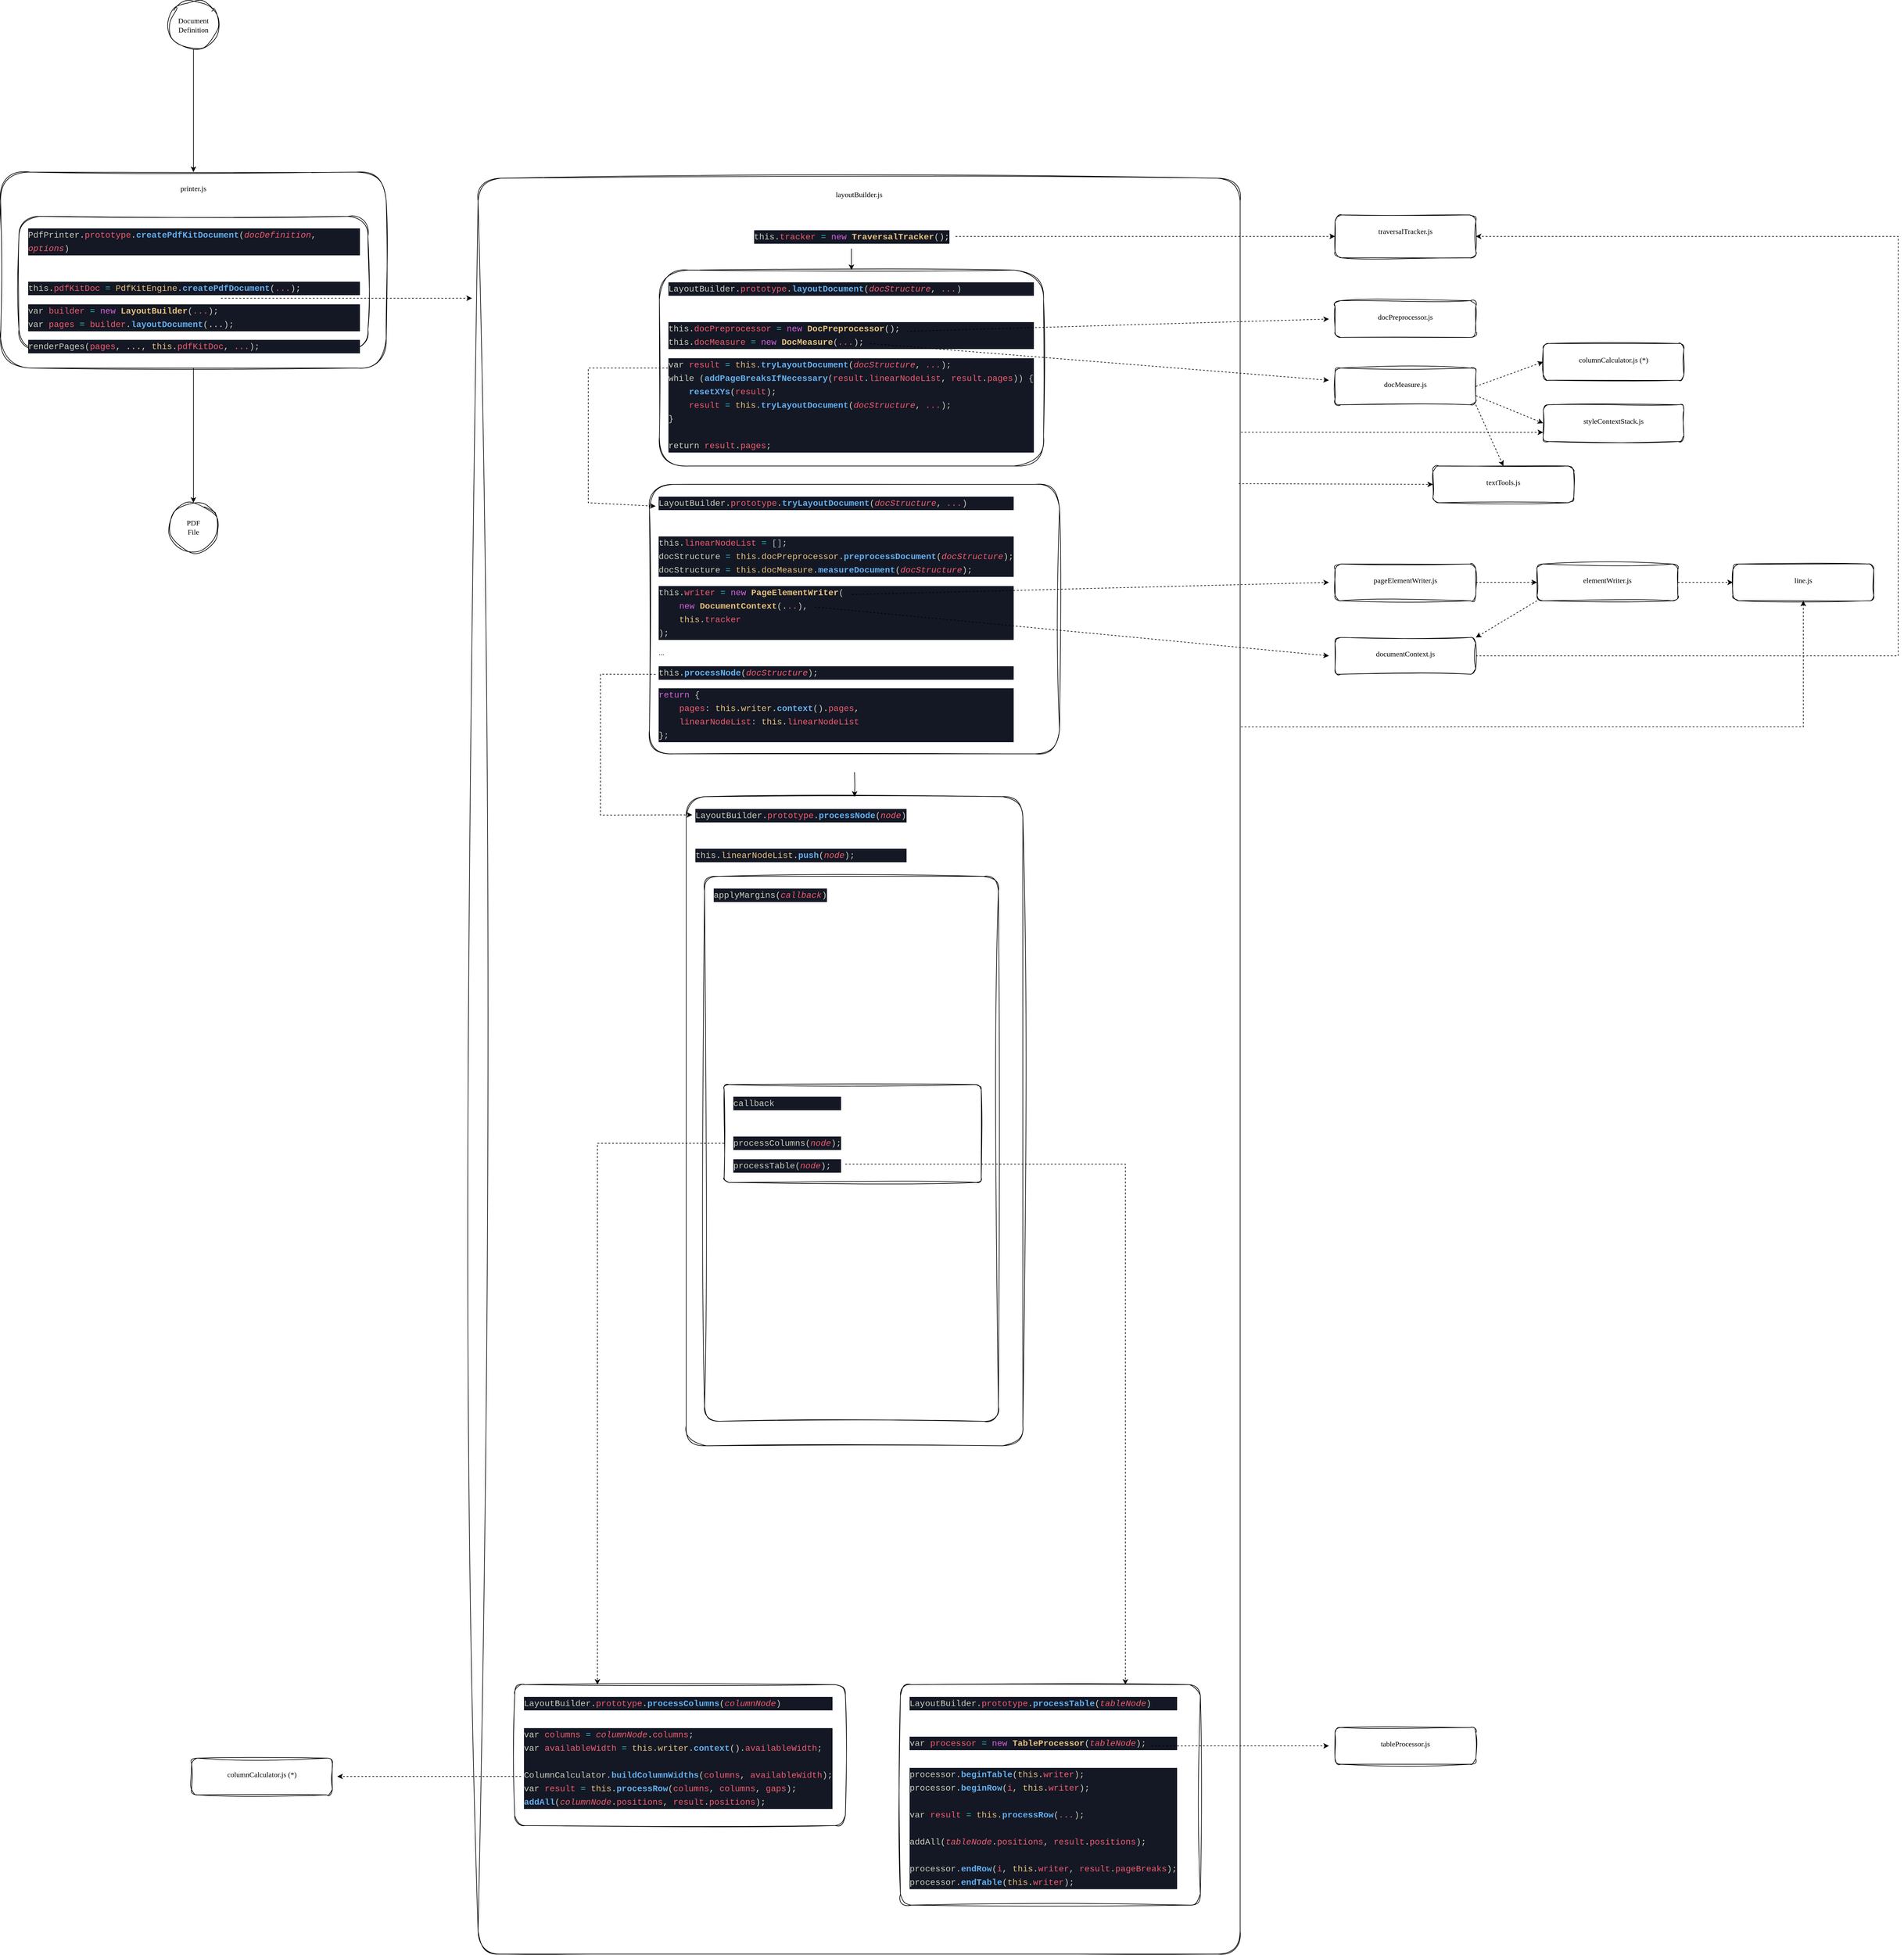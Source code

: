 <mxfile>
    <diagram id="ale4mmEAfaDBNGsSGyDc" name="Control Flow">
        <mxGraphModel dx="1438" dy="1374" grid="0" gridSize="10" guides="1" tooltips="1" connect="1" arrows="1" fold="1" page="0" pageScale="1" pageWidth="850" pageHeight="1100" background="none" math="0" shadow="0">
            <root>
                <object label="" defaultFonts="Lucida Console" id="0">
                    <mxCell/>
                </object>
                <mxCell id="1" parent="0"/>
                <mxCell id="XVa0OCVXgA-f_FIXLsMd-169" style="edgeStyle=orthogonalEdgeStyle;rounded=0;orthogonalLoop=1;jettySize=auto;html=1;exitX=0.5;exitY=1;exitDx=0;exitDy=0;entryX=0.5;entryY=0;entryDx=0;entryDy=0;fontFamily=Lucida Console;fontSize=12;fontColor=default;" parent="1" source="XVa0OCVXgA-f_FIXLsMd-119" target="XVa0OCVXgA-f_FIXLsMd-87" edge="1">
                    <mxGeometry relative="1" as="geometry"/>
                </mxCell>
                <mxCell id="XVa0OCVXgA-f_FIXLsMd-119" value="printer.js" style="whiteSpace=wrap;html=1;rounded=1;shadow=0;glass=0;sketch=1;jiggle=2;curveFitting=1;strokeColor=default;fontFamily=Lucida Console;fontSize=12;fontColor=default;fillColor=none;gradientColor=none;verticalAlign=top;spacing=15;" parent="1" vertex="1">
                    <mxGeometry x="-380" y="10" width="630" height="320" as="geometry"/>
                </mxCell>
                <mxCell id="XVa0OCVXgA-f_FIXLsMd-127" value="layoutBuilder.js" style="whiteSpace=wrap;html=1;rounded=1;shadow=0;glass=0;sketch=1;jiggle=2;curveFitting=1;strokeColor=default;fontFamily=Lucida Console;fontSize=12;fontColor=default;fillColor=none;gradientColor=none;arcSize=3;verticalAlign=top;spacing=15;" parent="1" vertex="1">
                    <mxGeometry x="400" y="20" width="1245" height="2900" as="geometry"/>
                </mxCell>
                <mxCell id="XVa0OCVXgA-f_FIXLsMd-168" style="edgeStyle=orthogonalEdgeStyle;rounded=0;orthogonalLoop=1;jettySize=auto;html=1;entryX=0.5;entryY=0;entryDx=0;entryDy=0;fontFamily=Lucida Console;fontSize=12;fontColor=default;" parent="1" source="XVa0OCVXgA-f_FIXLsMd-82" target="XVa0OCVXgA-f_FIXLsMd-119" edge="1">
                    <mxGeometry relative="1" as="geometry"/>
                </mxCell>
                <mxCell id="XVa0OCVXgA-f_FIXLsMd-82" value="Document&lt;br&gt;Definition" style="ellipse;whiteSpace=wrap;html=1;rounded=1;shadow=0;glass=0;sketch=1;jiggle=2;curveFitting=1;strokeColor=default;fontFamily=Lucida Console;fontSize=12;fontColor=default;fillColor=none;gradientColor=none;" parent="1" vertex="1">
                    <mxGeometry x="-105" y="-270" width="80" height="80" as="geometry"/>
                </mxCell>
                <mxCell id="XVa0OCVXgA-f_FIXLsMd-87" value="PDF&lt;br&gt;File" style="ellipse;whiteSpace=wrap;html=1;rounded=1;shadow=0;glass=0;sketch=1;jiggle=2;curveFitting=1;strokeColor=default;fontFamily=Lucida Console;fontSize=12;fontColor=default;fillColor=none;gradientColor=none;" parent="1" vertex="1">
                    <mxGeometry x="-105" y="550" width="80" height="80" as="geometry"/>
                </mxCell>
                <mxCell id="XVa0OCVXgA-f_FIXLsMd-185" style="edgeStyle=none;shape=connector;rounded=0;orthogonalLoop=1;jettySize=auto;html=1;exitX=0.022;exitY=0.5;exitDx=0;exitDy=0;entryX=0.015;entryY=0.081;entryDx=0;entryDy=0;dashed=1;labelBackgroundColor=default;strokeColor=default;fontFamily=Lucida Console;fontSize=12;fontColor=default;endArrow=classic;entryPerimeter=0;exitPerimeter=0;" parent="1" source="XVa0OCVXgA-f_FIXLsMd-132" target="XVa0OCVXgA-f_FIXLsMd-134" edge="1">
                    <mxGeometry relative="1" as="geometry">
                        <Array as="points">
                            <mxPoint x="580" y="330"/>
                            <mxPoint x="580" y="550"/>
                        </Array>
                    </mxGeometry>
                </mxCell>
                <mxCell id="XVa0OCVXgA-f_FIXLsMd-132" value="&lt;div style=&quot;background-color: rgb(20, 24, 36); font-family: &amp;quot;Cascadia Code PL&amp;quot;, &amp;quot;JetBrains Mono&amp;quot;, Consolas, &amp;quot;Courier New&amp;quot;, monospace, Consolas, &amp;quot;Courier New&amp;quot;, monospace; font-size: 14px; line-height: 22px;&quot;&gt;&lt;span style=&quot;color: rgb(203, 206, 188);&quot;&gt;LayoutBuilder.&lt;span style=&quot;color: #ef596f;&quot;&gt;prototype&lt;/span&gt;.&lt;span style=&quot;color: #61afef;font-weight: bold;&quot;&gt;layoutDocument&lt;/span&gt;(&lt;span style=&quot;color: #ef596f;font-style: italic;&quot;&gt;docStructure&lt;/span&gt;, &lt;/span&gt;&lt;font color=&quot;#ef596f&quot;&gt;&lt;i&gt;...&lt;/i&gt;&lt;/font&gt;&lt;font color=&quot;#cbcebc&quot;&gt;)&lt;/font&gt;&lt;/div&gt;&lt;br&gt;&lt;br&gt;&lt;br&gt;&lt;div style=&quot;color: rgb(203, 206, 188); background-color: rgb(20, 24, 36); font-family: &amp;quot;Cascadia Code PL&amp;quot;, &amp;quot;JetBrains Mono&amp;quot;, Consolas, &amp;quot;Courier New&amp;quot;, monospace, Consolas, &amp;quot;Courier New&amp;quot;, monospace; font-size: 14px; line-height: 22px;&quot;&gt;this.&lt;span style=&quot;color: #ef596f;&quot;&gt;docPreprocessor&lt;/span&gt; &lt;span style=&quot;color: #2bbac5;&quot;&gt;=&lt;/span&gt; &lt;span style=&quot;color: #d55fde;&quot;&gt;new&lt;/span&gt; &lt;span style=&quot;color: #e5c07b;font-weight: bold;&quot;&gt;DocPreprocessor&lt;/span&gt;();&lt;/div&gt;&lt;div style=&quot;background-color: rgb(20, 24, 36); font-family: &amp;quot;Cascadia Code PL&amp;quot;, &amp;quot;JetBrains Mono&amp;quot;, Consolas, &amp;quot;Courier New&amp;quot;, monospace, Consolas, &amp;quot;Courier New&amp;quot;, monospace; font-size: 14px; line-height: 22px;&quot;&gt;&lt;span style=&quot;color: rgb(203, 206, 188);&quot;&gt;this.&lt;span style=&quot;color: #ef596f;&quot;&gt;docMeasure&lt;/span&gt; &lt;span style=&quot;color: #2bbac5;&quot;&gt;=&lt;/span&gt; &lt;span style=&quot;color: #d55fde;&quot;&gt;new&lt;/span&gt; &lt;span style=&quot;color: #e5c07b;font-weight: bold;&quot;&gt;DocMeasure&lt;/span&gt;(&lt;/span&gt;&lt;font color=&quot;#ef596f&quot;&gt;&lt;i&gt;...&lt;/i&gt;&lt;/font&gt;&lt;font color=&quot;#cbcebc&quot;&gt;);&lt;/font&gt;&lt;/div&gt;&lt;br&gt;&lt;div style=&quot;background-color: rgb(20, 24, 36); font-family: &amp;quot;Cascadia Code PL&amp;quot;, &amp;quot;JetBrains Mono&amp;quot;, Consolas, &amp;quot;Courier New&amp;quot;, monospace, Consolas, &amp;quot;Courier New&amp;quot;, monospace; font-size: 14px; line-height: 22px;&quot;&gt;&lt;div style=&quot;&quot;&gt;&lt;font color=&quot;#cbcebc&quot;&gt;var &lt;/font&gt;&lt;span style=&quot;color: rgb(239, 89, 111);&quot;&gt;result&lt;/span&gt; &lt;span style=&quot;color: rgb(43, 186, 197);&quot;&gt;=&lt;/span&gt; &lt;span style=&quot;color: rgb(229, 192, 123);&quot;&gt;this&lt;/span&gt;&lt;font color=&quot;#cbcebc&quot;&gt;.&lt;/font&gt;&lt;span style=&quot;color: rgb(97, 175, 239); font-weight: bold;&quot;&gt;tryLayoutDocument&lt;/span&gt;&lt;font color=&quot;#cbcebc&quot;&gt;(&lt;/font&gt;&lt;span style=&quot;color: rgb(239, 89, 111); font-style: italic;&quot;&gt;docStructure&lt;/span&gt;&lt;font color=&quot;#cbcebc&quot;&gt;, &lt;/font&gt;&lt;font color=&quot;#ef596f&quot;&gt;&lt;i&gt;...&lt;/i&gt;&lt;/font&gt;&lt;font color=&quot;#cbcebc&quot;&gt;);&lt;/font&gt;&lt;/div&gt;&lt;div style=&quot;color: rgb(203, 206, 188);&quot;&gt;&lt;/div&gt;&lt;/div&gt;&lt;div style=&quot;&quot;&gt;&lt;div style=&quot;background-color: rgb(20, 24, 36); font-family: &amp;quot;Cascadia Code PL&amp;quot;, &amp;quot;JetBrains Mono&amp;quot;, Consolas, &amp;quot;Courier New&amp;quot;, monospace, Consolas, &amp;quot;Courier New&amp;quot;, monospace; font-size: 14px; line-height: 22px;&quot;&gt;&lt;div style=&quot;color: rgb(203, 206, 188);&quot;&gt;while (&lt;span style=&quot;color: #61afef;font-weight: bold;&quot;&gt;addPageBreaksIfNecessary&lt;/span&gt;(&lt;span style=&quot;color: #ef596f;&quot;&gt;result&lt;/span&gt;.&lt;span style=&quot;color: #ef596f;&quot;&gt;linearNodeList&lt;/span&gt;, &lt;span style=&quot;color: #ef596f;&quot;&gt;result&lt;/span&gt;.&lt;span style=&quot;color: #ef596f;&quot;&gt;pages&lt;/span&gt;)) {&lt;/div&gt;&lt;div style=&quot;color: rgb(203, 206, 188);&quot;&gt;&amp;nbsp; &amp;nbsp; &lt;span style=&quot;color: #61afef;font-weight: bold;&quot;&gt;resetXYs&lt;/span&gt;(&lt;span style=&quot;color: #ef596f;&quot;&gt;result&lt;/span&gt;);&lt;/div&gt;&lt;div style=&quot;&quot;&gt;&lt;font color=&quot;#cbcebc&quot;&gt;&amp;nbsp; &amp;nbsp; &lt;/font&gt;&lt;span style=&quot;color: rgb(239, 89, 111);&quot;&gt;result&lt;/span&gt; &lt;span style=&quot;color: rgb(43, 186, 197);&quot;&gt;=&lt;/span&gt; &lt;span style=&quot;color: rgb(229, 192, 123);&quot;&gt;this&lt;/span&gt;&lt;font color=&quot;#cbcebc&quot;&gt;.&lt;/font&gt;&lt;span style=&quot;color: rgb(97, 175, 239); font-weight: bold;&quot;&gt;tryLayoutDocument&lt;/span&gt;&lt;font color=&quot;#cbcebc&quot;&gt;(&lt;/font&gt;&lt;span style=&quot;color: rgb(239, 89, 111); font-style: italic;&quot;&gt;docStructure&lt;/span&gt;&lt;font color=&quot;#cbcebc&quot;&gt;, &lt;/font&gt;&lt;font color=&quot;#ef596f&quot;&gt;&lt;i&gt;...&lt;/i&gt;&lt;/font&gt;&lt;font color=&quot;#cbcebc&quot;&gt;);&lt;/font&gt;&lt;/div&gt;&lt;div style=&quot;color: rgb(203, 206, 188);&quot;&gt;}&lt;/div&gt;&lt;div style=&quot;color: rgb(203, 206, 188);&quot;&gt;&lt;br&gt;&lt;/div&gt;&lt;/div&gt;&lt;/div&gt;&lt;div style=&quot;&quot;&gt;&lt;div style=&quot;color: rgb(203, 206, 188); background-color: rgb(20, 24, 36); font-family: &amp;quot;Cascadia Code PL&amp;quot;, &amp;quot;JetBrains Mono&amp;quot;, Consolas, &amp;quot;Courier New&amp;quot;, monospace, Consolas, &amp;quot;Courier New&amp;quot;, monospace; font-size: 14px; line-height: 22px;&quot;&gt;return &lt;span style=&quot;color: #ef596f;&quot;&gt;result&lt;/span&gt;.&lt;span style=&quot;color: #ef596f;&quot;&gt;pages&lt;/span&gt;;&lt;/div&gt;&lt;/div&gt;" style="whiteSpace=wrap;html=1;fontFamily=Lucida Console;fontSize=12;fontColor=default;fillColor=none;gradientColor=none;rounded=1;sketch=1;curveFitting=1;jiggle=2;verticalAlign=top;align=left;spacing=15;" parent="1" vertex="1">
                    <mxGeometry x="696.25" y="170" width="627.5" height="320" as="geometry"/>
                </mxCell>
                <mxCell id="XVa0OCVXgA-f_FIXLsMd-157" style="edgeStyle=orthogonalEdgeStyle;rounded=0;orthogonalLoop=1;jettySize=auto;html=1;exitX=0.5;exitY=1;exitDx=0;exitDy=0;entryX=0.5;entryY=0;entryDx=0;entryDy=0;fontFamily=Lucida Console;fontSize=12;fontColor=default;" parent="1" target="XVa0OCVXgA-f_FIXLsMd-148" edge="1">
                    <mxGeometry relative="1" as="geometry">
                        <mxPoint x="1015.0" y="990" as="sourcePoint"/>
                    </mxGeometry>
                </mxCell>
                <mxCell id="XVa0OCVXgA-f_FIXLsMd-134" value="&lt;div style=&quot;background-color: rgb(20, 24, 36); font-family: &amp;quot;Cascadia Code PL&amp;quot;, &amp;quot;JetBrains Mono&amp;quot;, Consolas, &amp;quot;Courier New&amp;quot;, monospace, Consolas, &amp;quot;Courier New&amp;quot;, monospace; font-size: 14px; line-height: 22px;&quot;&gt;&lt;span style=&quot;color: rgb(203, 206, 188);&quot;&gt;LayoutBuilder.&lt;span style=&quot;color: #ef596f;&quot;&gt;prototype&lt;/span&gt;.&lt;span style=&quot;color: #61afef;font-weight: bold;&quot;&gt;tryLayoutDocument&lt;/span&gt;(&lt;span style=&quot;color: #ef596f;font-style: italic;&quot;&gt;docStructure&lt;/span&gt;, &lt;/span&gt;&lt;font color=&quot;#ef596f&quot;&gt;&lt;i&gt;...&lt;/i&gt;&lt;/font&gt;&lt;font color=&quot;#cbcebc&quot;&gt;)&lt;/font&gt;&lt;/div&gt;&lt;br&gt;&lt;br&gt;&lt;br style=&quot;&quot;&gt;&lt;div style=&quot;color: rgb(203, 206, 188); background-color: rgb(20, 24, 36); font-family: &amp;quot;Cascadia Code PL&amp;quot;, &amp;quot;JetBrains Mono&amp;quot;, Consolas, &amp;quot;Courier New&amp;quot;, monospace, Consolas, &amp;quot;Courier New&amp;quot;, monospace; font-size: 14px; line-height: 22px;&quot;&gt;this.&lt;span style=&quot;color: #ef596f;&quot;&gt;linearNodeList&lt;/span&gt; &lt;span style=&quot;color: #2bbac5;&quot;&gt;=&lt;/span&gt; &lt;span style=&quot;color: #abb2bf;&quot;&gt;[]&lt;/span&gt;;&lt;/div&gt;&lt;div style=&quot;color: rgb(203, 206, 188); background-color: rgb(20, 24, 36); font-family: &amp;quot;Cascadia Code PL&amp;quot;, &amp;quot;JetBrains Mono&amp;quot;, Consolas, &amp;quot;Courier New&amp;quot;, monospace, Consolas, &amp;quot;Courier New&amp;quot;, monospace; font-size: 14px; line-height: 22px;&quot;&gt;&lt;div style=&quot;line-height: 22px;&quot;&gt;docStructure &lt;span style=&quot;color: #2bbac5;&quot;&gt;=&lt;/span&gt; &lt;span style=&quot;color: #e5c07b;&quot;&gt;this&lt;/span&gt;.&lt;span style=&quot;color: #e5c07b;&quot;&gt;docPreprocessor&lt;/span&gt;.&lt;span style=&quot;color: #61afef;font-weight: bold;&quot;&gt;preprocessDocument&lt;/span&gt;(&lt;span style=&quot;color: #ef596f;font-style: italic;&quot;&gt;docStructure&lt;/span&gt;);&lt;/div&gt;&lt;div style=&quot;line-height: 22px;&quot;&gt;&lt;div style=&quot;line-height: 22px;&quot;&gt;docStructure &lt;span style=&quot;color: #2bbac5;&quot;&gt;=&lt;/span&gt; &lt;span style=&quot;color: #e5c07b;&quot;&gt;this&lt;/span&gt;.&lt;span style=&quot;color: #e5c07b;&quot;&gt;docMeasure&lt;/span&gt;.&lt;span style=&quot;color: #61afef;font-weight: bold;&quot;&gt;measureDocument&lt;/span&gt;(&lt;span style=&quot;color: #ef596f;font-style: italic;&quot;&gt;docStructure&lt;/span&gt;);&lt;/div&gt;&lt;/div&gt;&lt;/div&gt;&lt;br style=&quot;&quot;&gt;&lt;div style=&quot;color: rgb(203, 206, 188); background-color: rgb(20, 24, 36); font-family: &amp;quot;Cascadia Code PL&amp;quot;, &amp;quot;JetBrains Mono&amp;quot;, Consolas, &amp;quot;Courier New&amp;quot;, monospace, Consolas, &amp;quot;Courier New&amp;quot;, monospace; font-size: 14px; line-height: 22px;&quot;&gt;&lt;div&gt;this.&lt;span style=&quot;color: #ef596f;&quot;&gt;writer&lt;/span&gt; &lt;span style=&quot;color: #2bbac5;&quot;&gt;=&lt;/span&gt; &lt;span style=&quot;color: #d55fde;&quot;&gt;new&lt;/span&gt; &lt;span style=&quot;color: #e5c07b;font-weight: bold;&quot;&gt;PageElementWriter&lt;/span&gt;(&lt;/div&gt;&lt;div&gt;&lt;span style=&quot;color: rgb(213, 95, 222);&quot;&gt;&amp;nbsp; &amp;nbsp; new&lt;/span&gt; &lt;span style=&quot;color: rgb(229, 192, 123); font-weight: bold;&quot;&gt;DocumentContext&lt;/span&gt;(.&lt;span style=&quot;color: rgb(239, 89, 111);&quot;&gt;..&lt;/span&gt;),&amp;nbsp;&lt;/div&gt;&lt;div&gt;&lt;span style=&quot;color: rgb(229, 192, 123);&quot;&gt;&amp;nbsp; &amp;nbsp; this&lt;/span&gt;.&lt;span style=&quot;color: rgb(239, 89, 111);&quot;&gt;tracker&lt;/span&gt;&lt;/div&gt;&lt;div&gt;);&lt;/div&gt;&lt;/div&gt;&lt;span style=&quot;&quot;&gt;&lt;br&gt;...&lt;/span&gt;&lt;br style=&quot;&quot;&gt;&lt;br style=&quot;&quot;&gt;&lt;div style=&quot;color: rgb(203, 206, 188); background-color: rgb(20, 24, 36); font-family: &amp;quot;Cascadia Code PL&amp;quot;, &amp;quot;JetBrains Mono&amp;quot;, Consolas, &amp;quot;Courier New&amp;quot;, monospace, Consolas, &amp;quot;Courier New&amp;quot;, monospace; font-size: 14px; line-height: 22px;&quot;&gt;this.&lt;span style=&quot;color: #61afef;font-weight: bold;&quot;&gt;processNode&lt;/span&gt;(&lt;span style=&quot;color: #ef596f;font-style: italic;&quot;&gt;docStructure&lt;/span&gt;);&lt;/div&gt;&lt;br&gt;&lt;div style=&quot;color: rgb(203, 206, 188); background-color: rgb(20, 24, 36); font-family: &amp;quot;Cascadia Code PL&amp;quot;, &amp;quot;JetBrains Mono&amp;quot;, Consolas, &amp;quot;Courier New&amp;quot;, monospace, Consolas, &amp;quot;Courier New&amp;quot;, monospace; font-size: 14px; line-height: 22px;&quot;&gt;&lt;span style=&quot;color: #d55fde;&quot;&gt;return&lt;/span&gt; {&amp;nbsp;&lt;/div&gt;&lt;div style=&quot;color: rgb(203, 206, 188); background-color: rgb(20, 24, 36); font-family: &amp;quot;Cascadia Code PL&amp;quot;, &amp;quot;JetBrains Mono&amp;quot;, Consolas, &amp;quot;Courier New&amp;quot;, monospace, Consolas, &amp;quot;Courier New&amp;quot;, monospace; font-size: 14px; line-height: 22px;&quot;&gt;&lt;span style=&quot;color: #ef596f;&quot;&gt;&amp;nbsp; &amp;nbsp; pages&lt;/span&gt;&lt;span style=&quot;color: #abb2bf;&quot;&gt;:&lt;/span&gt; &lt;span style=&quot;color: #e5c07b;&quot;&gt;this&lt;/span&gt;.&lt;span style=&quot;color: #e5c07b;&quot;&gt;writer&lt;/span&gt;.&lt;span style=&quot;color: #61afef;font-weight: bold;&quot;&gt;context&lt;/span&gt;().&lt;span style=&quot;color: #ef596f;&quot;&gt;pages&lt;/span&gt;,&amp;nbsp;&lt;/div&gt;&lt;div style=&quot;color: rgb(203, 206, 188); background-color: rgb(20, 24, 36); font-family: &amp;quot;Cascadia Code PL&amp;quot;, &amp;quot;JetBrains Mono&amp;quot;, Consolas, &amp;quot;Courier New&amp;quot;, monospace, Consolas, &amp;quot;Courier New&amp;quot;, monospace; font-size: 14px; line-height: 22px;&quot;&gt;&lt;span style=&quot;color: #ef596f;&quot;&gt;&amp;nbsp; &amp;nbsp; linearNodeList&lt;/span&gt;&lt;span style=&quot;color: #abb2bf;&quot;&gt;:&lt;/span&gt; &lt;span style=&quot;color: #e5c07b;&quot;&gt;this&lt;/span&gt;.&lt;span style=&quot;color: #ef596f;&quot;&gt;linearNodeList&lt;/span&gt;&amp;nbsp;&lt;/div&gt;&lt;div style=&quot;color: rgb(203, 206, 188); background-color: rgb(20, 24, 36); font-family: &amp;quot;Cascadia Code PL&amp;quot;, &amp;quot;JetBrains Mono&amp;quot;, Consolas, &amp;quot;Courier New&amp;quot;, monospace, Consolas, &amp;quot;Courier New&amp;quot;, monospace; font-size: 14px; line-height: 22px;&quot;&gt;};&lt;/div&gt;" style="whiteSpace=wrap;html=1;fontFamily=Lucida Console;fontSize=12;fontColor=default;fillColor=none;gradientColor=none;rounded=1;sketch=1;curveFitting=1;jiggle=2;arcSize=9;align=left;verticalAlign=top;spacingLeft=0;spacing=15;" parent="1" vertex="1">
                    <mxGeometry x="680" y="520" width="670" height="440" as="geometry"/>
                </mxCell>
                <mxCell id="XVa0OCVXgA-f_FIXLsMd-121" value="&lt;div style=&quot;color: rgb(203, 206, 188); background-color: rgb(20, 24, 36); font-family: &amp;quot;Cascadia Code PL&amp;quot;, &amp;quot;JetBrains Mono&amp;quot;, Consolas, &amp;quot;Courier New&amp;quot;, monospace, Consolas, &amp;quot;Courier New&amp;quot;, monospace; font-size: 14px; line-height: 22px;&quot;&gt;PdfPrinter.&lt;span style=&quot;color: #ef596f;&quot;&gt;prototype&lt;/span&gt;.&lt;span style=&quot;color: #61afef;font-weight: bold;&quot;&gt;createPdfKitDocument&lt;/span&gt;(&lt;span style=&quot;color: #ef596f;font-style: italic;&quot;&gt;docDefinition&lt;/span&gt;, &lt;span style=&quot;color: #ef596f;font-style: italic;&quot;&gt;options&lt;/span&gt;)&lt;/div&gt;&lt;br&gt;&lt;br&gt;&lt;br&gt;&lt;div style=&quot;color: rgb(203, 206, 188); background-color: rgb(20, 24, 36); font-family: &amp;quot;Cascadia Code PL&amp;quot;, &amp;quot;JetBrains Mono&amp;quot;, Consolas, &amp;quot;Courier New&amp;quot;, monospace, Consolas, &amp;quot;Courier New&amp;quot;, monospace; font-size: 14px; line-height: 22px;&quot;&gt;this.&lt;span style=&quot;color: #ef596f;&quot;&gt;pdfKitDoc&lt;/span&gt; &lt;span style=&quot;color: #2bbac5;&quot;&gt;=&lt;/span&gt; &lt;span style=&quot;color: #e5c07b;&quot;&gt;PdfKitEngine&lt;/span&gt;.&lt;span style=&quot;color: #61afef;font-weight: bold;&quot;&gt;createPdfDocument&lt;/span&gt;(&lt;span style=&quot;color: #ef596f;&quot;&gt;...&lt;/span&gt;);&lt;/div&gt;&lt;br style=&quot;&quot;&gt;&lt;div style=&quot;background-color: rgb(20, 24, 36); font-family: &amp;quot;Cascadia Code PL&amp;quot;, &amp;quot;JetBrains Mono&amp;quot;, Consolas, &amp;quot;Courier New&amp;quot;, monospace, Consolas, &amp;quot;Courier New&amp;quot;, monospace; font-size: 14px; line-height: 22px;&quot;&gt;&lt;div style=&quot;&quot;&gt;&lt;font color=&quot;#cbcebc&quot;&gt;var &lt;/font&gt;&lt;span style=&quot;color: rgb(239, 89, 111);&quot;&gt;builder&lt;/span&gt; &lt;span style=&quot;color: rgb(43, 186, 197);&quot;&gt;=&lt;/span&gt; &lt;span style=&quot;color: rgb(213, 95, 222);&quot;&gt;new&lt;/span&gt; &lt;span style=&quot;color: rgb(229, 192, 123); font-weight: bold;&quot;&gt;LayoutBuilder&lt;/span&gt;&lt;font color=&quot;#cbcebc&quot;&gt;(&lt;/font&gt;&lt;font color=&quot;#ef596f&quot;&gt;...&lt;/font&gt;&lt;font color=&quot;#cbcebc&quot;&gt;);&lt;/font&gt;&lt;/div&gt;&lt;/div&gt;&lt;div style=&quot;color: rgb(203, 206, 188); background-color: rgb(20, 24, 36); font-family: &amp;quot;Cascadia Code PL&amp;quot;, &amp;quot;JetBrains Mono&amp;quot;, Consolas, &amp;quot;Courier New&amp;quot;, monospace, Consolas, &amp;quot;Courier New&amp;quot;, monospace; font-size: 14px; line-height: 22px;&quot;&gt;&lt;div&gt;var &lt;span style=&quot;color: #ef596f;&quot;&gt;pages&lt;/span&gt; &lt;span style=&quot;color: #2bbac5;&quot;&gt;=&lt;/span&gt; &lt;span style=&quot;color: #ef596f;&quot;&gt;builder&lt;/span&gt;.&lt;span style=&quot;color: #61afef;font-weight: bold;&quot;&gt;layoutDocument&lt;/span&gt;(...);&lt;/div&gt;&lt;/div&gt;&lt;br&gt;&lt;div style=&quot;background-color: rgb(20, 24, 36); font-family: &amp;quot;Cascadia Code PL&amp;quot;, &amp;quot;JetBrains Mono&amp;quot;, Consolas, &amp;quot;Courier New&amp;quot;, monospace, Consolas, &amp;quot;Courier New&amp;quot;, monospace; font-size: 14px; line-height: 22px;&quot;&gt;&lt;span style=&quot;color: rgb(203, 206, 188);&quot;&gt;renderPages(&lt;span style=&quot;color: #ef596f;&quot;&gt;pages&lt;/span&gt;, &lt;/span&gt;&lt;font color=&quot;#e5c07b&quot;&gt;...&lt;/font&gt;&lt;font color=&quot;#cbcebc&quot;&gt;, &lt;/font&gt;&lt;span style=&quot;color: rgb(229, 192, 123);&quot;&gt;this&lt;/span&gt;&lt;font color=&quot;#cbcebc&quot;&gt;.&lt;/font&gt;&lt;span style=&quot;color: rgb(239, 89, 111);&quot;&gt;pdfKitDoc&lt;/span&gt;&lt;font color=&quot;#cbcebc&quot;&gt;, &lt;/font&gt;&lt;font color=&quot;#ef596f&quot;&gt;...&lt;/font&gt;&lt;font color=&quot;#cbcebc&quot;&gt;);&lt;/font&gt;&lt;/div&gt;" style="whiteSpace=wrap;html=1;rounded=1;shadow=0;glass=0;sketch=1;jiggle=2;curveFitting=1;strokeColor=default;fontFamily=Lucida Console;fontSize=12;fontColor=default;fillColor=none;gradientColor=none;align=left;spacing=15;verticalAlign=top;" parent="1" vertex="1">
                    <mxGeometry x="-350" y="82.26" width="570" height="217.74" as="geometry"/>
                </mxCell>
                <mxCell id="XVa0OCVXgA-f_FIXLsMd-172" style="edgeStyle=orthogonalEdgeStyle;rounded=0;orthogonalLoop=1;jettySize=auto;html=1;entryX=0.5;entryY=0;entryDx=0;entryDy=0;fontFamily=Lucida Console;fontSize=12;fontColor=default;" parent="1" source="XVa0OCVXgA-f_FIXLsMd-147" target="XVa0OCVXgA-f_FIXLsMd-132" edge="1">
                    <mxGeometry relative="1" as="geometry"/>
                </mxCell>
                <mxCell id="XVa0OCVXgA-f_FIXLsMd-177" value="" style="edgeStyle=orthogonalEdgeStyle;rounded=0;orthogonalLoop=1;jettySize=auto;html=1;entryX=0;entryY=0.5;entryDx=0;entryDy=0;fontFamily=Lucida Console;fontSize=12;fontColor=default;dashed=1;" parent="1" source="XVa0OCVXgA-f_FIXLsMd-147" target="XVa0OCVXgA-f_FIXLsMd-176" edge="1">
                    <mxGeometry x="0.161" y="-15" relative="1" as="geometry">
                        <mxPoint as="offset"/>
                    </mxGeometry>
                </mxCell>
                <mxCell id="XVa0OCVXgA-f_FIXLsMd-147" value="&lt;div style=&quot;color: rgb(203, 206, 188); background-color: rgb(20, 24, 36); font-family: &amp;quot;Cascadia Code PL&amp;quot;, &amp;quot;JetBrains Mono&amp;quot;, Consolas, &amp;quot;Courier New&amp;quot;, monospace, Consolas, &amp;quot;Courier New&amp;quot;, monospace; font-size: 14px; line-height: 22px;&quot;&gt;this.&lt;span style=&quot;color: #ef596f;&quot;&gt;tracker&lt;/span&gt; &lt;span style=&quot;color: #2bbac5;&quot;&gt;=&lt;/span&gt; &lt;span style=&quot;color: #d55fde;&quot;&gt;new&lt;/span&gt; &lt;span style=&quot;color: #e5c07b;font-weight: bold;&quot;&gt;TraversalTracker&lt;/span&gt;();&lt;/div&gt;" style="text;html=1;align=center;verticalAlign=middle;resizable=0;points=[];autosize=1;strokeColor=none;fillColor=none;fontSize=12;fontFamily=Lucida Console;fontColor=default;" parent="1" vertex="1">
                    <mxGeometry x="840" y="95.0" width="340" height="40" as="geometry"/>
                </mxCell>
                <mxCell id="XVa0OCVXgA-f_FIXLsMd-148" value="&lt;div style=&quot;color: rgb(203, 206, 188); background-color: rgb(20, 24, 36); font-family: &amp;quot;Cascadia Code PL&amp;quot;, &amp;quot;JetBrains Mono&amp;quot;, Consolas, &amp;quot;Courier New&amp;quot;, monospace, Consolas, &amp;quot;Courier New&amp;quot;, monospace; font-size: 14px; line-height: 22px;&quot;&gt;LayoutBuilder.&lt;span style=&quot;color: #ef596f;&quot;&gt;prototype&lt;/span&gt;.&lt;span style=&quot;color: #61afef;font-weight: bold;&quot;&gt;processNode&lt;/span&gt;(&lt;span style=&quot;color: #ef596f;font-style: italic;&quot;&gt;node&lt;/span&gt;)&lt;/div&gt;&lt;br style=&quot;&quot;&gt;&lt;br&gt;&lt;br style=&quot;&quot;&gt;&lt;div style=&quot;color: rgb(203, 206, 188); background-color: rgb(20, 24, 36); font-family: &amp;quot;Cascadia Code PL&amp;quot;, &amp;quot;JetBrains Mono&amp;quot;, Consolas, &amp;quot;Courier New&amp;quot;, monospace, Consolas, &amp;quot;Courier New&amp;quot;, monospace; font-size: 14px; line-height: 22px;&quot;&gt;this.&lt;span style=&quot;color: #e5c07b;&quot;&gt;linearNodeList&lt;/span&gt;.&lt;span style=&quot;color: #61afef;font-weight: bold;&quot;&gt;push&lt;/span&gt;(&lt;span style=&quot;color: #ef596f;font-style: italic;&quot;&gt;node&lt;/span&gt;);&lt;/div&gt;" style="whiteSpace=wrap;html=1;fontFamily=Lucida Console;fontSize=12;fontColor=default;fillColor=none;gradientColor=none;rounded=1;sketch=1;curveFitting=1;jiggle=2;arcSize=6;verticalAlign=top;align=left;spacing=15;" parent="1" vertex="1">
                    <mxGeometry x="740" y="1030" width="550" height="1060" as="geometry"/>
                </mxCell>
                <mxCell id="XVa0OCVXgA-f_FIXLsMd-150" value="&lt;div style=&quot;color: rgb(203, 206, 188); background-color: rgb(20, 24, 36); font-family: &amp;quot;Cascadia Code PL&amp;quot;, &amp;quot;JetBrains Mono&amp;quot;, Consolas, &amp;quot;Courier New&amp;quot;, monospace, Consolas, &amp;quot;Courier New&amp;quot;, monospace; font-size: 14px; line-height: 22px;&quot;&gt;applyMargins(&lt;span style=&quot;color: #ef596f;font-style: italic;&quot;&gt;callback&lt;/span&gt;)&lt;/div&gt;" style="whiteSpace=wrap;html=1;rounded=1;sketch=1;jiggle=2;curveFitting=1;strokeColor=default;fontFamily=Lucida Console;fontSize=12;fontColor=default;fillColor=none;gradientColor=none;arcSize=5;verticalAlign=top;align=left;spacing=15;" parent="1" vertex="1">
                    <mxGeometry x="770" y="1160" width="480" height="890" as="geometry"/>
                </mxCell>
                <mxCell id="XVa0OCVXgA-f_FIXLsMd-164" style="edgeStyle=orthogonalEdgeStyle;rounded=0;orthogonalLoop=1;jettySize=auto;html=1;exitX=0;exitY=0.6;exitDx=0;exitDy=0;entryX=0.25;entryY=0;entryDx=0;entryDy=0;fontFamily=Lucida Console;fontSize=12;fontColor=default;exitPerimeter=0;dashed=1;" parent="1" source="XVa0OCVXgA-f_FIXLsMd-156" target="XVa0OCVXgA-f_FIXLsMd-162" edge="1">
                    <mxGeometry relative="1" as="geometry"/>
                </mxCell>
                <mxCell id="XVa0OCVXgA-f_FIXLsMd-156" value="&lt;div style=&quot;color: rgb(203, 206, 188); background-color: rgb(20, 24, 36); font-family: &amp;quot;Cascadia Code PL&amp;quot;, &amp;quot;JetBrains Mono&amp;quot;, Consolas, &amp;quot;Courier New&amp;quot;, monospace, Consolas, &amp;quot;Courier New&amp;quot;, monospace; font-size: 14px; line-height: 22px;&quot;&gt;callback&lt;/div&gt;&lt;br&gt;&lt;br&gt;&lt;br&gt;&lt;div style=&quot;color: rgb(203, 206, 188); background-color: rgb(20, 24, 36); font-family: &amp;quot;Cascadia Code PL&amp;quot;, &amp;quot;JetBrains Mono&amp;quot;, Consolas, &amp;quot;Courier New&amp;quot;, monospace, Consolas, &amp;quot;Courier New&amp;quot;, monospace; font-size: 14px; line-height: 22px;&quot;&gt;processColumns(&lt;span style=&quot;color: #ef596f;font-style: italic;&quot;&gt;node&lt;/span&gt;);&lt;/div&gt;&lt;br&gt;&lt;div style=&quot;color: rgb(203, 206, 188); background-color: rgb(20, 24, 36); font-family: &amp;quot;Cascadia Code PL&amp;quot;, &amp;quot;JetBrains Mono&amp;quot;, Consolas, &amp;quot;Courier New&amp;quot;, monospace, Consolas, &amp;quot;Courier New&amp;quot;, monospace; font-size: 14px; line-height: 22px;&quot;&gt;processTable(&lt;span style=&quot;color: #ef596f;font-style: italic;&quot;&gt;node&lt;/span&gt;);&lt;/div&gt;" style="whiteSpace=wrap;html=1;rounded=1;sketch=1;jiggle=2;curveFitting=1;strokeColor=default;fontFamily=Lucida Console;fontSize=12;fontColor=default;fillColor=none;gradientColor=none;arcSize=5;verticalAlign=top;align=left;spacing=15;" parent="1" vertex="1">
                    <mxGeometry x="802" y="1500" width="420" height="160" as="geometry"/>
                </mxCell>
                <mxCell id="XVa0OCVXgA-f_FIXLsMd-159" value="&lt;div style=&quot;color: rgb(203, 206, 188); background-color: rgb(20, 24, 36); font-family: &amp;quot;Cascadia Code PL&amp;quot;, &amp;quot;JetBrains Mono&amp;quot;, Consolas, &amp;quot;Courier New&amp;quot;, monospace, Consolas, &amp;quot;Courier New&amp;quot;, monospace; font-size: 14px; line-height: 22px;&quot;&gt;LayoutBuilder.&lt;span style=&quot;color: #ef596f;&quot;&gt;prototype&lt;/span&gt;.&lt;span style=&quot;color: #61afef;font-weight: bold;&quot;&gt;processTable&lt;/span&gt;(&lt;span style=&quot;color: #ef596f;font-style: italic;&quot;&gt;tableNode&lt;/span&gt;)&lt;/div&gt;&lt;br&gt;&lt;br&gt;&lt;br&gt;&lt;div style=&quot;color: rgb(203, 206, 188); background-color: rgb(20, 24, 36); font-family: &amp;quot;Cascadia Code PL&amp;quot;, &amp;quot;JetBrains Mono&amp;quot;, Consolas, &amp;quot;Courier New&amp;quot;, monospace, Consolas, &amp;quot;Courier New&amp;quot;, monospace; font-size: 14px; line-height: 22px;&quot;&gt;var &lt;span style=&quot;color: #ef596f;&quot;&gt;processor&lt;/span&gt; &lt;span style=&quot;color: #2bbac5;&quot;&gt;=&lt;/span&gt; &lt;span style=&quot;color: #d55fde;&quot;&gt;new&lt;/span&gt; &lt;span style=&quot;color: #e5c07b;font-weight: bold;&quot;&gt;TableProcessor&lt;/span&gt;(&lt;span style=&quot;color: #ef596f;font-style: italic;&quot;&gt;tableNode&lt;/span&gt;);&lt;/div&gt;&lt;br&gt;&lt;br&gt;&lt;div style=&quot;color: rgb(203, 206, 188); background-color: rgb(20, 24, 36); font-family: &amp;quot;Cascadia Code PL&amp;quot;, &amp;quot;JetBrains Mono&amp;quot;, Consolas, &amp;quot;Courier New&amp;quot;, monospace, Consolas, &amp;quot;Courier New&amp;quot;, monospace; font-size: 14px; line-height: 22px;&quot;&gt;processor.&lt;span style=&quot;color: #61afef;font-weight: bold;&quot;&gt;beginTable&lt;/span&gt;(&lt;span style=&quot;color: #e5c07b;&quot;&gt;this&lt;/span&gt;.&lt;span style=&quot;color: #ef596f;&quot;&gt;writer&lt;/span&gt;);&lt;/div&gt;&lt;div style=&quot;color: rgb(203, 206, 188); background-color: rgb(20, 24, 36); font-family: &amp;quot;Cascadia Code PL&amp;quot;, &amp;quot;JetBrains Mono&amp;quot;, Consolas, &amp;quot;Courier New&amp;quot;, monospace, Consolas, &amp;quot;Courier New&amp;quot;, monospace; font-size: 14px; line-height: 22px;&quot;&gt;processor.&lt;span style=&quot;color: #61afef;font-weight: bold;&quot;&gt;beginRow&lt;/span&gt;(&lt;span style=&quot;color: #ef596f;&quot;&gt;i&lt;/span&gt;, &lt;span style=&quot;color: #e5c07b;&quot;&gt;this&lt;/span&gt;.&lt;span style=&quot;color: #ef596f;&quot;&gt;writer&lt;/span&gt;);&lt;/div&gt;&lt;div style=&quot;color: rgb(203, 206, 188); background-color: rgb(20, 24, 36); font-family: &amp;quot;Cascadia Code PL&amp;quot;, &amp;quot;JetBrains Mono&amp;quot;, Consolas, &amp;quot;Courier New&amp;quot;, monospace, Consolas, &amp;quot;Courier New&amp;quot;, monospace; font-size: 14px; line-height: 22px;&quot;&gt;&lt;br&gt;&lt;/div&gt;&lt;div style=&quot;color: rgb(203, 206, 188); background-color: rgb(20, 24, 36); font-family: &amp;quot;Cascadia Code PL&amp;quot;, &amp;quot;JetBrains Mono&amp;quot;, Consolas, &amp;quot;Courier New&amp;quot;, monospace, Consolas, &amp;quot;Courier New&amp;quot;, monospace; font-size: 14px; line-height: 22px;&quot;&gt;&lt;div style=&quot;line-height: 22px;&quot;&gt;var &lt;span style=&quot;color: #ef596f;&quot;&gt;result&lt;/span&gt; &lt;span style=&quot;color: #2bbac5;&quot;&gt;=&lt;/span&gt; &lt;span style=&quot;color: #e5c07b;&quot;&gt;this&lt;/span&gt;.&lt;span style=&quot;color: #61afef;font-weight: bold;&quot;&gt;processRow&lt;/span&gt;(&lt;span style=&quot;color: rgb(239, 89, 111); font-style: italic;&quot;&gt;...&lt;/span&gt;);&lt;/div&gt;&lt;/div&gt;&lt;div style=&quot;color: rgb(203, 206, 188); background-color: rgb(20, 24, 36); font-family: &amp;quot;Cascadia Code PL&amp;quot;, &amp;quot;JetBrains Mono&amp;quot;, Consolas, &amp;quot;Courier New&amp;quot;, monospace, Consolas, &amp;quot;Courier New&amp;quot;, monospace; font-size: 14px; line-height: 22px;&quot;&gt;&lt;br&gt;&lt;/div&gt;&lt;div style=&quot;color: rgb(203, 206, 188); background-color: rgb(20, 24, 36); font-family: &amp;quot;Cascadia Code PL&amp;quot;, &amp;quot;JetBrains Mono&amp;quot;, Consolas, &amp;quot;Courier New&amp;quot;, monospace, Consolas, &amp;quot;Courier New&amp;quot;, monospace; font-size: 14px; line-height: 22px;&quot;&gt;&lt;div style=&quot;line-height: 22px;&quot;&gt;&lt;div style=&quot;line-height: 22px;&quot;&gt;addAll(&lt;span style=&quot;color: rgb(239, 89, 111); font-style: italic;&quot;&gt;tableNode&lt;/span&gt;.&lt;span style=&quot;color: rgb(239, 89, 111);&quot;&gt;positions&lt;/span&gt;, &lt;span style=&quot;color: rgb(239, 89, 111);&quot;&gt;result&lt;/span&gt;.&lt;span style=&quot;color: rgb(239, 89, 111);&quot;&gt;positions&lt;/span&gt;);&lt;br&gt;&lt;/div&gt;&lt;div style=&quot;line-height: 22px;&quot;&gt;&lt;br&gt;&lt;/div&gt;&lt;div style=&quot;line-height: 22px;&quot;&gt;&lt;div style=&quot;line-height: 22px;&quot;&gt;processor.&lt;span style=&quot;color: #61afef;font-weight: bold;&quot;&gt;endRow&lt;/span&gt;(&lt;span style=&quot;color: #ef596f;&quot;&gt;i&lt;/span&gt;, &lt;span style=&quot;color: #e5c07b;&quot;&gt;this&lt;/span&gt;.&lt;span style=&quot;color: #ef596f;&quot;&gt;writer&lt;/span&gt;, &lt;span style=&quot;color: #ef596f;&quot;&gt;result&lt;/span&gt;.&lt;span style=&quot;color: #ef596f;&quot;&gt;pageBreaks&lt;/span&gt;);&lt;/div&gt;&lt;div style=&quot;line-height: 22px;&quot;&gt;&lt;div style=&quot;line-height: 22px;&quot;&gt;processor.&lt;span style=&quot;color: #61afef;font-weight: bold;&quot;&gt;endTable&lt;/span&gt;(&lt;span style=&quot;color: #e5c07b;&quot;&gt;this&lt;/span&gt;.&lt;span style=&quot;color: #ef596f;&quot;&gt;writer&lt;/span&gt;);&lt;/div&gt;&lt;/div&gt;&lt;/div&gt;&lt;/div&gt;&lt;/div&gt;" style="whiteSpace=wrap;html=1;rounded=1;sketch=1;jiggle=2;curveFitting=1;strokeColor=default;fontFamily=Lucida Console;fontSize=12;fontColor=default;fillColor=none;gradientColor=none;verticalAlign=top;align=left;spacing=15;arcSize=5;" parent="1" vertex="1">
                    <mxGeometry x="1090" y="2480" width="490" height="360" as="geometry"/>
                </mxCell>
                <mxCell id="XVa0OCVXgA-f_FIXLsMd-162" value="&lt;div style=&quot;color: rgb(203, 206, 188); background-color: rgb(20, 24, 36); font-family: &amp;quot;Cascadia Code PL&amp;quot;, &amp;quot;JetBrains Mono&amp;quot;, Consolas, &amp;quot;Courier New&amp;quot;, monospace, Consolas, &amp;quot;Courier New&amp;quot;, monospace; font-size: 14px; line-height: 22px;&quot;&gt;LayoutBuilder.&lt;span style=&quot;color: #ef596f;&quot;&gt;prototype&lt;/span&gt;.&lt;span style=&quot;color: #61afef;font-weight: bold;&quot;&gt;processColumns&lt;/span&gt;(&lt;span style=&quot;color: #ef596f;font-style: italic;&quot;&gt;columnNode&lt;/span&gt;)&lt;/div&gt;&lt;br&gt;&lt;br&gt;&lt;div style=&quot;color: rgb(203, 206, 188); background-color: rgb(20, 24, 36); font-family: &amp;quot;Cascadia Code PL&amp;quot;, &amp;quot;JetBrains Mono&amp;quot;, Consolas, &amp;quot;Courier New&amp;quot;, monospace, Consolas, &amp;quot;Courier New&amp;quot;, monospace; font-size: 14px; line-height: 22px;&quot;&gt;var &lt;span style=&quot;color: #ef596f;&quot;&gt;columns&lt;/span&gt; &lt;span style=&quot;color: #2bbac5;&quot;&gt;=&lt;/span&gt; &lt;span style=&quot;color: #ef596f;font-style: italic;&quot;&gt;columnNode&lt;/span&gt;.&lt;span style=&quot;color: #ef596f;&quot;&gt;columns&lt;/span&gt;;&lt;/div&gt;&lt;div style=&quot;color: rgb(203, 206, 188); background-color: rgb(20, 24, 36); font-family: &amp;quot;Cascadia Code PL&amp;quot;, &amp;quot;JetBrains Mono&amp;quot;, Consolas, &amp;quot;Courier New&amp;quot;, monospace, Consolas, &amp;quot;Courier New&amp;quot;, monospace; line-height: 22px;&quot;&gt;&lt;div style=&quot;font-size: 14px; line-height: 22px;&quot;&gt;var &lt;span style=&quot;color: #ef596f;&quot;&gt;availableWidth&lt;/span&gt; &lt;span style=&quot;color: #2bbac5;&quot;&gt;=&lt;/span&gt; &lt;span style=&quot;color: #e5c07b;&quot;&gt;this&lt;/span&gt;.&lt;span style=&quot;color: #e5c07b;&quot;&gt;writer&lt;/span&gt;.&lt;span style=&quot;color: #61afef;font-weight: bold;&quot;&gt;context&lt;/span&gt;().&lt;span style=&quot;color: #ef596f;&quot;&gt;availableWidth&lt;/span&gt;;&lt;/div&gt;&lt;div style=&quot;font-size: 14px; line-height: 22px;&quot;&gt;&lt;br&gt;&lt;/div&gt;&lt;div style=&quot;font-size: 14px; line-height: 22px;&quot;&gt;&lt;div style=&quot;line-height: 22px;&quot;&gt;ColumnCalculator.&lt;span style=&quot;color: #61afef;font-weight: bold;&quot;&gt;buildColumnWidths&lt;/span&gt;(&lt;span style=&quot;color: #ef596f;&quot;&gt;columns&lt;/span&gt;, &lt;span style=&quot;color: #ef596f;&quot;&gt;availableWidth&lt;/span&gt;);&lt;/div&gt;&lt;div style=&quot;line-height: 22px;&quot;&gt;&lt;div style=&quot;line-height: 22px;&quot;&gt;&lt;div&gt;var &lt;span style=&quot;color: #ef596f;&quot;&gt;result&lt;/span&gt; &lt;span style=&quot;color: #2bbac5;&quot;&gt;=&lt;/span&gt; &lt;span style=&quot;color: #e5c07b;&quot;&gt;this&lt;/span&gt;.&lt;span style=&quot;color: #61afef;font-weight: bold;&quot;&gt;processRow&lt;/span&gt;(&lt;span style=&quot;color: #ef596f;&quot;&gt;columns&lt;/span&gt;, &lt;span style=&quot;color: #ef596f;&quot;&gt;columns&lt;/span&gt;, &lt;span style=&quot;color: #ef596f;&quot;&gt;gaps&lt;/span&gt;);&lt;/div&gt;&lt;div&gt;&lt;span style=&quot;color: #61afef;font-weight: bold;&quot;&gt;addAll&lt;/span&gt;(&lt;span style=&quot;color: #ef596f;font-style: italic;&quot;&gt;columnNode&lt;/span&gt;.&lt;span style=&quot;color: #ef596f;&quot;&gt;positions&lt;/span&gt;, &lt;span style=&quot;color: #ef596f;&quot;&gt;result&lt;/span&gt;.&lt;span style=&quot;color: #ef596f;&quot;&gt;positions&lt;/span&gt;);&lt;/div&gt;&lt;/div&gt;&lt;/div&gt;&lt;/div&gt;&lt;/div&gt;" style="whiteSpace=wrap;html=1;rounded=1;sketch=1;jiggle=2;curveFitting=1;strokeColor=default;fontFamily=Lucida Console;fontSize=12;fontColor=default;fillColor=none;gradientColor=none;verticalAlign=top;align=left;spacing=15;arcSize=7;" parent="1" vertex="1">
                    <mxGeometry x="460" y="2480" width="540" height="230" as="geometry"/>
                </mxCell>
                <mxCell id="XVa0OCVXgA-f_FIXLsMd-165" style="edgeStyle=orthogonalEdgeStyle;rounded=0;orthogonalLoop=1;jettySize=auto;html=1;exitX=0.471;exitY=0.813;exitDx=0;exitDy=0;entryX=0.75;entryY=0;entryDx=0;entryDy=0;fontFamily=Lucida Console;fontSize=12;fontColor=default;exitPerimeter=0;dashed=1;" parent="1" source="XVa0OCVXgA-f_FIXLsMd-156" target="XVa0OCVXgA-f_FIXLsMd-159" edge="1">
                    <mxGeometry relative="1" as="geometry">
                        <Array as="points">
                            <mxPoint x="1458" y="1630"/>
                        </Array>
                    </mxGeometry>
                </mxCell>
                <mxCell id="XVa0OCVXgA-f_FIXLsMd-176" value="traversalTracker.js" style="whiteSpace=wrap;html=1;rounded=1;sketch=1;jiggle=2;curveFitting=1;strokeColor=default;fontFamily=Lucida Console;fontSize=12;fontColor=default;fillColor=none;gradientColor=none;verticalAlign=top;spacing=15;" parent="1" vertex="1">
                    <mxGeometry x="1800" y="80" width="230" height="70" as="geometry"/>
                </mxCell>
                <mxCell id="XVa0OCVXgA-f_FIXLsMd-178" value="" style="edgeStyle=none;orthogonalLoop=1;jettySize=auto;html=1;rounded=0;fontFamily=Lucida Console;fontSize=12;fontColor=default;dashed=1;" parent="1" edge="1">
                    <mxGeometry width="80" relative="1" as="geometry">
                        <mxPoint x="-20" y="216" as="sourcePoint"/>
                        <mxPoint x="390" y="216" as="targetPoint"/>
                        <Array as="points"/>
                    </mxGeometry>
                </mxCell>
                <mxCell id="XVa0OCVXgA-f_FIXLsMd-179" value="" style="edgeStyle=none;orthogonalLoop=1;jettySize=auto;html=1;rounded=0;fontFamily=Lucida Console;fontSize=12;fontColor=default;dashed=1;" parent="1" edge="1">
                    <mxGeometry width="80" relative="1" as="geometry">
                        <mxPoint x="1100" y="270" as="sourcePoint"/>
                        <mxPoint x="1790" y="250" as="targetPoint"/>
                        <Array as="points"/>
                    </mxGeometry>
                </mxCell>
                <mxCell id="XVa0OCVXgA-f_FIXLsMd-180" value="docPreprocessor.js" style="whiteSpace=wrap;html=1;rounded=1;sketch=1;jiggle=2;curveFitting=1;strokeColor=default;fontFamily=Lucida Console;fontSize=12;fontColor=default;fillColor=none;gradientColor=none;verticalAlign=top;align=center;spacing=15;" parent="1" vertex="1">
                    <mxGeometry x="1800" y="220" width="230" height="60" as="geometry"/>
                </mxCell>
                <mxCell id="XVa0OCVXgA-f_FIXLsMd-182" value="" style="edgeStyle=none;orthogonalLoop=1;jettySize=auto;html=1;rounded=0;dashed=1;labelBackgroundColor=default;strokeColor=default;fontFamily=Lucida Console;fontSize=12;fontColor=default;endArrow=classic;shape=connector;" parent="1" edge="1">
                    <mxGeometry width="80" relative="1" as="geometry">
                        <mxPoint x="1040" y="290" as="sourcePoint"/>
                        <mxPoint x="1790" y="350" as="targetPoint"/>
                        <Array as="points"/>
                    </mxGeometry>
                </mxCell>
                <mxCell id="XVa0OCVXgA-f_FIXLsMd-210" style="edgeStyle=none;shape=connector;rounded=0;orthogonalLoop=1;jettySize=auto;html=1;exitX=1;exitY=0.75;exitDx=0;exitDy=0;entryX=0;entryY=0.5;entryDx=0;entryDy=0;dashed=1;labelBackgroundColor=default;strokeColor=default;fontFamily=Lucida Console;fontSize=12;fontColor=default;endArrow=classic;" parent="1" source="XVa0OCVXgA-f_FIXLsMd-184" target="XVa0OCVXgA-f_FIXLsMd-209" edge="1">
                    <mxGeometry relative="1" as="geometry"/>
                </mxCell>
                <mxCell id="XVa0OCVXgA-f_FIXLsMd-213" style="edgeStyle=none;shape=connector;rounded=0;orthogonalLoop=1;jettySize=auto;html=1;exitX=1;exitY=0.5;exitDx=0;exitDy=0;entryX=0;entryY=0.5;entryDx=0;entryDy=0;dashed=1;labelBackgroundColor=default;strokeColor=default;fontFamily=Lucida Console;fontSize=12;fontColor=default;endArrow=classic;" parent="1" source="XVa0OCVXgA-f_FIXLsMd-184" target="XVa0OCVXgA-f_FIXLsMd-212" edge="1">
                    <mxGeometry relative="1" as="geometry"/>
                </mxCell>
                <mxCell id="XVa0OCVXgA-f_FIXLsMd-222" style="edgeStyle=none;shape=connector;rounded=0;orthogonalLoop=1;jettySize=auto;html=1;exitX=1;exitY=1;exitDx=0;exitDy=0;entryX=0.5;entryY=0;entryDx=0;entryDy=0;dashed=1;labelBackgroundColor=default;strokeColor=default;fontFamily=Lucida Console;fontSize=12;fontColor=default;endArrow=classic;" parent="1" source="XVa0OCVXgA-f_FIXLsMd-184" target="XVa0OCVXgA-f_FIXLsMd-197" edge="1">
                    <mxGeometry relative="1" as="geometry"/>
                </mxCell>
                <mxCell id="XVa0OCVXgA-f_FIXLsMd-184" value="docMeasure.js" style="whiteSpace=wrap;html=1;rounded=1;sketch=1;jiggle=2;curveFitting=1;strokeColor=default;fontFamily=Lucida Console;fontSize=12;fontColor=default;fillColor=none;gradientColor=none;verticalAlign=top;align=center;spacing=15;" parent="1" vertex="1">
                    <mxGeometry x="1800" y="330" width="230" height="60" as="geometry"/>
                </mxCell>
                <mxCell id="XVa0OCVXgA-f_FIXLsMd-186" value="" style="edgeStyle=none;orthogonalLoop=1;jettySize=auto;html=1;rounded=0;dashed=1;labelBackgroundColor=default;strokeColor=default;fontFamily=Lucida Console;fontSize=12;fontColor=default;endArrow=classic;shape=connector;exitX=0.015;exitY=0.705;exitDx=0;exitDy=0;exitPerimeter=0;entryX=0.018;entryY=0.028;entryDx=0;entryDy=0;entryPerimeter=0;" parent="1" source="XVa0OCVXgA-f_FIXLsMd-134" target="XVa0OCVXgA-f_FIXLsMd-148" edge="1">
                    <mxGeometry width="80" relative="1" as="geometry">
                        <mxPoint x="510" y="770" as="sourcePoint"/>
                        <mxPoint x="590" y="770" as="targetPoint"/>
                        <Array as="points">
                            <mxPoint x="600" y="830"/>
                            <mxPoint x="600" y="1060"/>
                        </Array>
                    </mxGeometry>
                </mxCell>
                <mxCell id="XVa0OCVXgA-f_FIXLsMd-187" value="" style="edgeStyle=none;orthogonalLoop=1;jettySize=auto;html=1;rounded=0;dashed=1;labelBackgroundColor=default;strokeColor=default;fontFamily=Lucida Console;fontSize=12;fontColor=default;endArrow=classic;shape=connector;exitX=0.493;exitY=0.409;exitDx=0;exitDy=0;exitPerimeter=0;" parent="1" source="XVa0OCVXgA-f_FIXLsMd-134" edge="1">
                    <mxGeometry width="80" relative="1" as="geometry">
                        <mxPoint x="1710" y="690" as="sourcePoint"/>
                        <mxPoint x="1790" y="680" as="targetPoint"/>
                        <Array as="points"/>
                    </mxGeometry>
                </mxCell>
                <mxCell id="XVa0OCVXgA-f_FIXLsMd-201" style="edgeStyle=none;shape=connector;rounded=0;orthogonalLoop=1;jettySize=auto;html=1;entryX=0;entryY=0.5;entryDx=0;entryDy=0;dashed=1;labelBackgroundColor=default;strokeColor=default;fontFamily=Lucida Console;fontSize=12;fontColor=default;endArrow=classic;" parent="1" source="XVa0OCVXgA-f_FIXLsMd-188" target="XVa0OCVXgA-f_FIXLsMd-200" edge="1">
                    <mxGeometry relative="1" as="geometry"/>
                </mxCell>
                <mxCell id="XVa0OCVXgA-f_FIXLsMd-188" value="pageElementWriter.js" style="whiteSpace=wrap;html=1;rounded=1;sketch=1;jiggle=2;curveFitting=1;strokeColor=default;fontFamily=Lucida Console;fontSize=12;fontColor=default;fillColor=none;gradientColor=none;verticalAlign=top;align=center;spacing=15;" parent="1" vertex="1">
                    <mxGeometry x="1800" y="650" width="230" height="60" as="geometry"/>
                </mxCell>
                <mxCell id="XVa0OCVXgA-f_FIXLsMd-189" value="" style="edgeStyle=none;orthogonalLoop=1;jettySize=auto;html=1;rounded=0;dashed=1;labelBackgroundColor=default;strokeColor=default;fontFamily=Lucida Console;fontSize=12;fontColor=default;endArrow=classic;shape=connector;exitX=0.403;exitY=0.455;exitDx=0;exitDy=0;exitPerimeter=0;" parent="1" source="XVa0OCVXgA-f_FIXLsMd-134" edge="1">
                    <mxGeometry width="80" relative="1" as="geometry">
                        <mxPoint x="2060" y="890" as="sourcePoint"/>
                        <mxPoint x="1790" y="800" as="targetPoint"/>
                        <Array as="points"/>
                    </mxGeometry>
                </mxCell>
                <mxCell id="XVa0OCVXgA-f_FIXLsMd-199" style="edgeStyle=none;shape=connector;rounded=0;orthogonalLoop=1;jettySize=auto;html=1;exitX=1;exitY=0.5;exitDx=0;exitDy=0;entryX=1;entryY=0.5;entryDx=0;entryDy=0;dashed=1;labelBackgroundColor=default;strokeColor=default;fontFamily=Lucida Console;fontSize=12;fontColor=default;endArrow=classic;" parent="1" source="XVa0OCVXgA-f_FIXLsMd-190" target="XVa0OCVXgA-f_FIXLsMd-176" edge="1">
                    <mxGeometry relative="1" as="geometry">
                        <Array as="points">
                            <mxPoint x="2720" y="800"/>
                            <mxPoint x="2720" y="115"/>
                        </Array>
                    </mxGeometry>
                </mxCell>
                <mxCell id="XVa0OCVXgA-f_FIXLsMd-190" value="documentContext.js" style="whiteSpace=wrap;html=1;rounded=1;sketch=1;jiggle=2;curveFitting=1;strokeColor=default;fontFamily=Lucida Console;fontSize=12;fontColor=default;fillColor=none;gradientColor=none;verticalAlign=top;align=center;spacing=15;" parent="1" vertex="1">
                    <mxGeometry x="1800" y="770" width="230" height="60" as="geometry"/>
                </mxCell>
                <mxCell id="XVa0OCVXgA-f_FIXLsMd-191" value="" style="edgeStyle=none;orthogonalLoop=1;jettySize=auto;html=1;rounded=0;dashed=1;labelBackgroundColor=default;strokeColor=default;fontFamily=Lucida Console;fontSize=12;fontColor=default;endArrow=classic;shape=connector;exitX=0.837;exitY=0.278;exitDx=0;exitDy=0;exitPerimeter=0;" parent="1" source="XVa0OCVXgA-f_FIXLsMd-159" edge="1">
                    <mxGeometry width="80" relative="1" as="geometry">
                        <mxPoint x="1770" y="2550" as="sourcePoint"/>
                        <mxPoint x="1790" y="2580" as="targetPoint"/>
                        <Array as="points"/>
                    </mxGeometry>
                </mxCell>
                <mxCell id="XVa0OCVXgA-f_FIXLsMd-193" value="tableProcessor.js" style="whiteSpace=wrap;html=1;rounded=1;sketch=1;jiggle=2;curveFitting=1;strokeColor=default;fontFamily=Lucida Console;fontSize=12;fontColor=default;fillColor=none;gradientColor=none;verticalAlign=top;align=center;spacing=15;" parent="1" vertex="1">
                    <mxGeometry x="1800" y="2550" width="230" height="60" as="geometry"/>
                </mxCell>
                <mxCell id="XVa0OCVXgA-f_FIXLsMd-194" value="" style="edgeStyle=none;orthogonalLoop=1;jettySize=auto;html=1;rounded=0;dashed=1;labelBackgroundColor=default;strokeColor=default;fontFamily=Lucida Console;fontSize=12;fontColor=default;endArrow=classic;shape=connector;exitX=0.019;exitY=0.652;exitDx=0;exitDy=0;exitPerimeter=0;" parent="1" source="XVa0OCVXgA-f_FIXLsMd-162" edge="1">
                    <mxGeometry width="80" relative="1" as="geometry">
                        <mxPoint x="430" y="2670" as="sourcePoint"/>
                        <mxPoint x="170" y="2630" as="targetPoint"/>
                        <Array as="points"/>
                    </mxGeometry>
                </mxCell>
                <mxCell id="XVa0OCVXgA-f_FIXLsMd-195" value="columnCalculator.js (*)" style="whiteSpace=wrap;html=1;rounded=1;sketch=1;jiggle=2;curveFitting=1;strokeColor=default;fontFamily=Lucida Console;fontSize=12;fontColor=default;fillColor=none;gradientColor=none;verticalAlign=top;align=center;spacing=15;" parent="1" vertex="1">
                    <mxGeometry x="-68" y="2600" width="230" height="60" as="geometry"/>
                </mxCell>
                <mxCell id="XVa0OCVXgA-f_FIXLsMd-197" value="textTools.js" style="whiteSpace=wrap;html=1;rounded=1;sketch=1;jiggle=2;curveFitting=1;strokeColor=default;fontFamily=Lucida Console;fontSize=12;fontColor=default;fillColor=none;gradientColor=none;verticalAlign=top;align=center;spacing=15;" parent="1" vertex="1">
                    <mxGeometry x="1960" y="490" width="230" height="60" as="geometry"/>
                </mxCell>
                <mxCell id="XVa0OCVXgA-f_FIXLsMd-203" style="edgeStyle=none;shape=connector;rounded=0;orthogonalLoop=1;jettySize=auto;html=1;exitX=0;exitY=1;exitDx=0;exitDy=0;entryX=1;entryY=0;entryDx=0;entryDy=0;dashed=1;labelBackgroundColor=default;strokeColor=default;fontFamily=Lucida Console;fontSize=12;fontColor=default;endArrow=classic;" parent="1" source="XVa0OCVXgA-f_FIXLsMd-200" target="XVa0OCVXgA-f_FIXLsMd-190" edge="1">
                    <mxGeometry relative="1" as="geometry"/>
                </mxCell>
                <mxCell id="XVa0OCVXgA-f_FIXLsMd-207" style="edgeStyle=none;shape=connector;rounded=0;orthogonalLoop=1;jettySize=auto;html=1;entryX=0;entryY=0.5;entryDx=0;entryDy=0;dashed=1;labelBackgroundColor=default;strokeColor=default;fontFamily=Lucida Console;fontSize=12;fontColor=default;endArrow=classic;" parent="1" source="XVa0OCVXgA-f_FIXLsMd-200" target="XVa0OCVXgA-f_FIXLsMd-206" edge="1">
                    <mxGeometry relative="1" as="geometry"/>
                </mxCell>
                <mxCell id="XVa0OCVXgA-f_FIXLsMd-200" value="elementWriter.js" style="whiteSpace=wrap;html=1;rounded=1;sketch=1;jiggle=2;curveFitting=1;strokeColor=default;fontFamily=Lucida Console;fontSize=12;fontColor=default;fillColor=none;gradientColor=none;verticalAlign=top;align=center;spacing=15;" parent="1" vertex="1">
                    <mxGeometry x="2130" y="650" width="230" height="60" as="geometry"/>
                </mxCell>
                <mxCell id="XVa0OCVXgA-f_FIXLsMd-206" value="line.js" style="whiteSpace=wrap;html=1;rounded=1;sketch=1;jiggle=2;curveFitting=1;strokeColor=default;fontFamily=Lucida Console;fontSize=12;fontColor=default;fillColor=none;gradientColor=none;verticalAlign=top;align=center;spacing=15;" parent="1" vertex="1">
                    <mxGeometry x="2450" y="650" width="230" height="60" as="geometry"/>
                </mxCell>
                <mxCell id="XVa0OCVXgA-f_FIXLsMd-209" value="styleContextStack.js" style="whiteSpace=wrap;html=1;rounded=1;sketch=1;jiggle=2;curveFitting=1;strokeColor=default;fontFamily=Lucida Console;fontSize=12;fontColor=default;fillColor=none;gradientColor=none;verticalAlign=top;align=center;spacing=15;" parent="1" vertex="1">
                    <mxGeometry x="2140" y="390" width="230" height="60" as="geometry"/>
                </mxCell>
                <mxCell id="XVa0OCVXgA-f_FIXLsMd-212" value="columnCalculator.js (*)" style="whiteSpace=wrap;html=1;rounded=1;sketch=1;jiggle=2;curveFitting=1;strokeColor=default;fontFamily=Lucida Console;fontSize=12;fontColor=default;fillColor=none;gradientColor=none;verticalAlign=top;align=center;spacing=15;" parent="1" vertex="1">
                    <mxGeometry x="2140" y="290" width="230" height="60" as="geometry"/>
                </mxCell>
                <mxCell id="XVa0OCVXgA-f_FIXLsMd-219" value="" style="edgeStyle=none;orthogonalLoop=1;jettySize=auto;html=1;rounded=0;dashed=1;labelBackgroundColor=default;strokeColor=default;fontFamily=Lucida Console;fontSize=12;fontColor=default;endArrow=classic;shape=connector;exitX=1.001;exitY=0.143;exitDx=0;exitDy=0;exitPerimeter=0;entryX=0;entryY=0.75;entryDx=0;entryDy=0;" parent="1" source="XVa0OCVXgA-f_FIXLsMd-127" target="XVa0OCVXgA-f_FIXLsMd-209" edge="1">
                    <mxGeometry width="80" relative="1" as="geometry">
                        <mxPoint x="1720" y="490" as="sourcePoint"/>
                        <mxPoint x="1800" y="490" as="targetPoint"/>
                        <Array as="points"/>
                    </mxGeometry>
                </mxCell>
                <mxCell id="XVa0OCVXgA-f_FIXLsMd-220" value="" style="edgeStyle=none;orthogonalLoop=1;jettySize=auto;html=1;rounded=0;dashed=1;labelBackgroundColor=default;strokeColor=default;fontFamily=Lucida Console;fontSize=12;fontColor=default;endArrow=classic;shape=connector;exitX=1.001;exitY=0.309;exitDx=0;exitDy=0;exitPerimeter=0;entryX=0.5;entryY=1;entryDx=0;entryDy=0;" parent="1" source="XVa0OCVXgA-f_FIXLsMd-127" target="XVa0OCVXgA-f_FIXLsMd-206" edge="1">
                    <mxGeometry width="80" relative="1" as="geometry">
                        <mxPoint x="1660" y="920" as="sourcePoint"/>
                        <mxPoint x="2572.105" y="916" as="targetPoint"/>
                        <Array as="points">
                            <mxPoint x="2565" y="916"/>
                        </Array>
                    </mxGeometry>
                </mxCell>
                <mxCell id="XVa0OCVXgA-f_FIXLsMd-221" value="" style="edgeStyle=none;orthogonalLoop=1;jettySize=auto;html=1;rounded=0;dashed=1;labelBackgroundColor=default;strokeColor=default;fontFamily=Lucida Console;fontSize=12;fontColor=default;endArrow=classic;shape=connector;exitX=0.998;exitY=0.172;exitDx=0;exitDy=0;exitPerimeter=0;entryX=0;entryY=0.5;entryDx=0;entryDy=0;" parent="1" source="XVa0OCVXgA-f_FIXLsMd-127" target="XVa0OCVXgA-f_FIXLsMd-197" edge="1">
                    <mxGeometry width="80" relative="1" as="geometry">
                        <mxPoint x="1690" y="560" as="sourcePoint"/>
                        <mxPoint x="1770" y="560" as="targetPoint"/>
                        <Array as="points"/>
                    </mxGeometry>
                </mxCell>
            </root>
        </mxGraphModel>
    </diagram>
</mxfile>